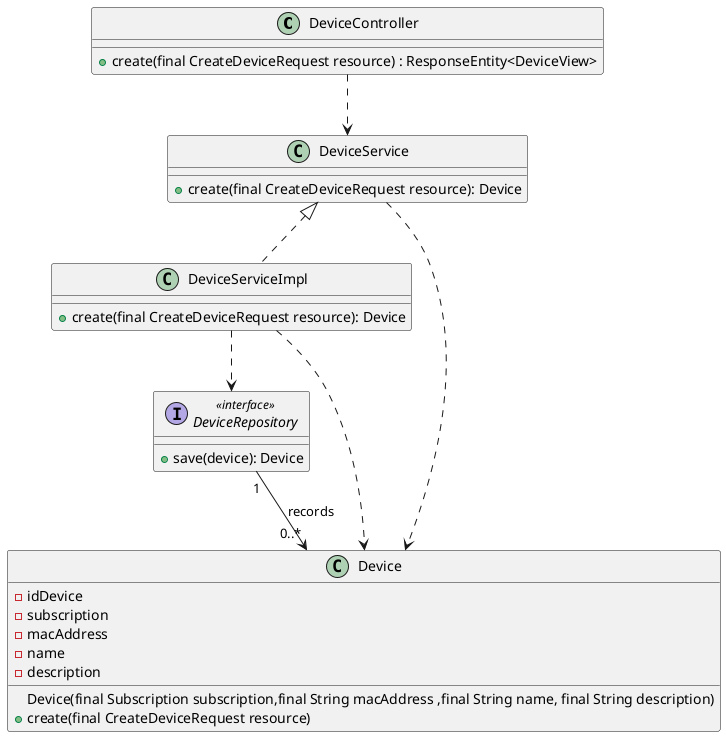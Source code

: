 @startuml
class DeviceController {
 +create(final CreateDeviceRequest resource) : ResponseEntity<DeviceView>
}

class DeviceService {
 +create(final CreateDeviceRequest resource): Device
}

class DeviceServiceImpl{
+create(final CreateDeviceRequest resource): Device
}

interface DeviceRepository <<interface>> {
 +save(device): Device
}

class Device {
    -idDevice
    -subscription
    -macAddress
    -name
    -description
    Device(final Subscription subscription,final String macAddress ,final String name, final String description)
    +create(final CreateDeviceRequest resource)
}

DeviceRepository "1" --> "0..*" Device:  records
DeviceController ..> DeviceService
DeviceServiceImpl ..> DeviceRepository
DeviceServiceImpl ..> Device
DeviceService ..> Device
DeviceServiceImpl .up.|> DeviceService

@enduml